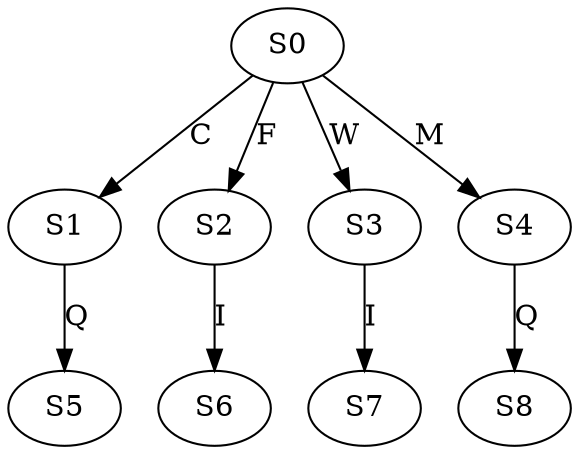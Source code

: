 strict digraph  {
	S0 -> S1 [ label = C ];
	S0 -> S2 [ label = F ];
	S0 -> S3 [ label = W ];
	S0 -> S4 [ label = M ];
	S1 -> S5 [ label = Q ];
	S2 -> S6 [ label = I ];
	S3 -> S7 [ label = I ];
	S4 -> S8 [ label = Q ];
}
